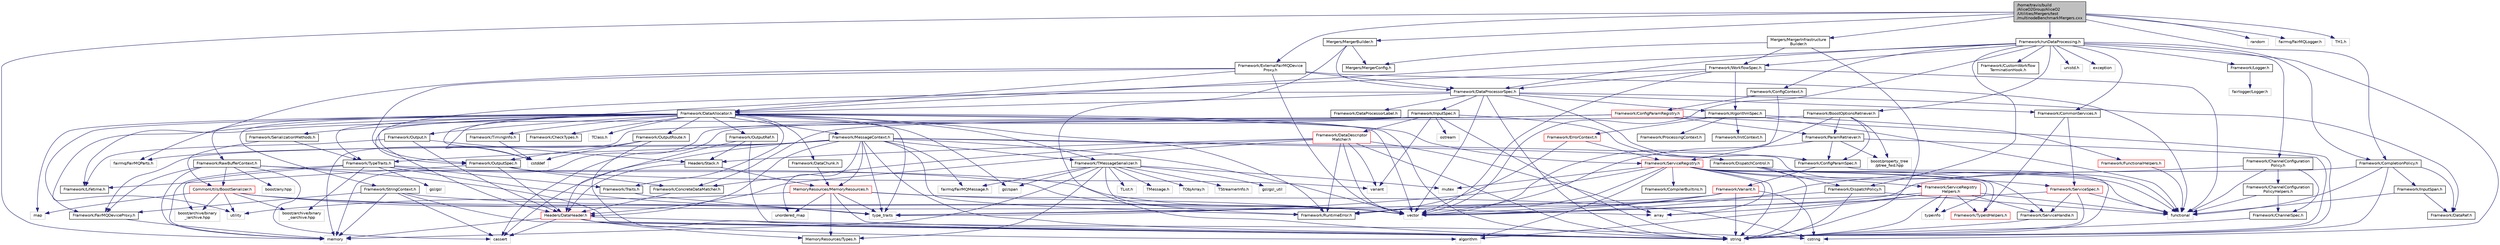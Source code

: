 digraph "/home/travis/build/AliceO2Group/AliceO2/Utilities/Mergers/test/multinodeBenchmarkMergers.cxx"
{
 // INTERACTIVE_SVG=YES
  bgcolor="transparent";
  edge [fontname="Helvetica",fontsize="10",labelfontname="Helvetica",labelfontsize="10"];
  node [fontname="Helvetica",fontsize="10",shape=record];
  Node0 [label="/home/travis/build\l/AliceO2Group/AliceO2\l/Utilities/Mergers/test\l/multinodeBenchmarkMergers.cxx",height=0.2,width=0.4,color="black", fillcolor="grey75", style="filled", fontcolor="black"];
  Node0 -> Node1 [color="midnightblue",fontsize="10",style="solid",fontname="Helvetica"];
  Node1 [label="Mergers/MergerBuilder.h",height=0.2,width=0.4,color="black",URL="$d4/df8/MergerBuilder_8h.html"];
  Node1 -> Node2 [color="midnightblue",fontsize="10",style="solid",fontname="Helvetica"];
  Node2 [label="Mergers/MergerConfig.h",height=0.2,width=0.4,color="black",URL="$d3/dce/MergerConfig_8h.html",tooltip="Definition of O2 MergerConfig, v0.1. "];
  Node1 -> Node3 [color="midnightblue",fontsize="10",style="solid",fontname="Helvetica"];
  Node3 [label="Framework/DataProcessorSpec.h",height=0.2,width=0.4,color="black",URL="$d0/df4/DataProcessorSpec_8h.html"];
  Node3 -> Node4 [color="midnightblue",fontsize="10",style="solid",fontname="Helvetica"];
  Node4 [label="Framework/AlgorithmSpec.h",height=0.2,width=0.4,color="black",URL="$d0/d14/AlgorithmSpec_8h.html"];
  Node4 -> Node5 [color="midnightblue",fontsize="10",style="solid",fontname="Helvetica"];
  Node5 [label="Framework/ProcessingContext.h",height=0.2,width=0.4,color="black",URL="$de/d6a/ProcessingContext_8h.html"];
  Node4 -> Node6 [color="midnightblue",fontsize="10",style="solid",fontname="Helvetica"];
  Node6 [label="Framework/ErrorContext.h",height=0.2,width=0.4,color="red",URL="$d7/dad/ErrorContext_8h.html"];
  Node6 -> Node95 [color="midnightblue",fontsize="10",style="solid",fontname="Helvetica"];
  Node95 [label="Framework/ServiceRegistry.h",height=0.2,width=0.4,color="red",URL="$d8/d17/ServiceRegistry_8h.html"];
  Node95 -> Node96 [color="midnightblue",fontsize="10",style="solid",fontname="Helvetica"];
  Node96 [label="Framework/ServiceHandle.h",height=0.2,width=0.4,color="black",URL="$d3/d28/ServiceHandle_8h.html"];
  Node96 -> Node54 [color="midnightblue",fontsize="10",style="solid",fontname="Helvetica"];
  Node54 [label="string",height=0.2,width=0.4,color="grey75"];
  Node95 -> Node97 [color="midnightblue",fontsize="10",style="solid",fontname="Helvetica"];
  Node97 [label="Framework/ServiceSpec.h",height=0.2,width=0.4,color="red",URL="$d4/d61/ServiceSpec_8h.html"];
  Node97 -> Node96 [color="midnightblue",fontsize="10",style="solid",fontname="Helvetica"];
  Node97 -> Node90 [color="midnightblue",fontsize="10",style="solid",fontname="Helvetica"];
  Node90 [label="functional",height=0.2,width=0.4,color="grey75"];
  Node97 -> Node54 [color="midnightblue",fontsize="10",style="solid",fontname="Helvetica"];
  Node97 -> Node27 [color="midnightblue",fontsize="10",style="solid",fontname="Helvetica"];
  Node27 [label="vector",height=0.2,width=0.4,color="grey75"];
  Node95 -> Node107 [color="midnightblue",fontsize="10",style="solid",fontname="Helvetica"];
  Node107 [label="Framework/ServiceRegistry\lHelpers.h",height=0.2,width=0.4,color="red",URL="$d0/d6d/ServiceRegistryHelpers_8h.html"];
  Node107 -> Node96 [color="midnightblue",fontsize="10",style="solid",fontname="Helvetica"];
  Node107 -> Node108 [color="midnightblue",fontsize="10",style="solid",fontname="Helvetica"];
  Node108 [label="Framework/TypeIdHelpers.h",height=0.2,width=0.4,color="red",URL="$d2/d9a/TypeIdHelpers_8h.html"];
  Node107 -> Node52 [color="midnightblue",fontsize="10",style="solid",fontname="Helvetica"];
  Node52 [label="algorithm",height=0.2,width=0.4,color="grey75"];
  Node107 -> Node34 [color="midnightblue",fontsize="10",style="solid",fontname="Helvetica"];
  Node34 [label="array",height=0.2,width=0.4,color="grey75"];
  Node107 -> Node90 [color="midnightblue",fontsize="10",style="solid",fontname="Helvetica"];
  Node107 -> Node54 [color="midnightblue",fontsize="10",style="solid",fontname="Helvetica"];
  Node107 -> Node26 [color="midnightblue",fontsize="10",style="solid",fontname="Helvetica"];
  Node26 [label="type_traits",height=0.2,width=0.4,color="grey75"];
  Node107 -> Node110 [color="midnightblue",fontsize="10",style="solid",fontname="Helvetica"];
  Node110 [label="typeinfo",height=0.2,width=0.4,color="grey75"];
  Node95 -> Node112 [color="midnightblue",fontsize="10",style="solid",fontname="Helvetica"];
  Node112 [label="Framework/CompilerBuiltins.h",height=0.2,width=0.4,color="black",URL="$d9/de8/CompilerBuiltins_8h.html"];
  Node95 -> Node108 [color="midnightblue",fontsize="10",style="solid",fontname="Helvetica"];
  Node95 -> Node13 [color="midnightblue",fontsize="10",style="solid",fontname="Helvetica"];
  Node13 [label="Framework/RuntimeError.h",height=0.2,width=0.4,color="black",URL="$d1/d76/RuntimeError_8h.html"];
  Node95 -> Node52 [color="midnightblue",fontsize="10",style="solid",fontname="Helvetica"];
  Node95 -> Node34 [color="midnightblue",fontsize="10",style="solid",fontname="Helvetica"];
  Node95 -> Node90 [color="midnightblue",fontsize="10",style="solid",fontname="Helvetica"];
  Node95 -> Node54 [color="midnightblue",fontsize="10",style="solid",fontname="Helvetica"];
  Node95 -> Node26 [color="midnightblue",fontsize="10",style="solid",fontname="Helvetica"];
  Node95 -> Node110 [color="midnightblue",fontsize="10",style="solid",fontname="Helvetica"];
  Node95 -> Node21 [color="midnightblue",fontsize="10",style="solid",fontname="Helvetica"];
  Node21 [label="mutex",height=0.2,width=0.4,color="grey75"];
  Node6 -> Node13 [color="midnightblue",fontsize="10",style="solid",fontname="Helvetica"];
  Node4 -> Node114 [color="midnightblue",fontsize="10",style="solid",fontname="Helvetica"];
  Node114 [label="Framework/InitContext.h",height=0.2,width=0.4,color="black",URL="$d4/d2b/InitContext_8h.html"];
  Node4 -> Node115 [color="midnightblue",fontsize="10",style="solid",fontname="Helvetica"];
  Node115 [label="Framework/FunctionalHelpers.h",height=0.2,width=0.4,color="red",URL="$de/d9b/FunctionalHelpers_8h.html"];
  Node115 -> Node90 [color="midnightblue",fontsize="10",style="solid",fontname="Helvetica"];
  Node4 -> Node90 [color="midnightblue",fontsize="10",style="solid",fontname="Helvetica"];
  Node3 -> Node78 [color="midnightblue",fontsize="10",style="solid",fontname="Helvetica"];
  Node78 [label="Framework/ConfigParamSpec.h",height=0.2,width=0.4,color="black",URL="$d0/d1c/ConfigParamSpec_8h.html"];
  Node78 -> Node79 [color="midnightblue",fontsize="10",style="solid",fontname="Helvetica"];
  Node79 [label="Framework/Variant.h",height=0.2,width=0.4,color="red",URL="$de/d56/Variant_8h.html"];
  Node79 -> Node13 [color="midnightblue",fontsize="10",style="solid",fontname="Helvetica"];
  Node79 -> Node26 [color="midnightblue",fontsize="10",style="solid",fontname="Helvetica"];
  Node79 -> Node51 [color="midnightblue",fontsize="10",style="solid",fontname="Helvetica"];
  Node51 [label="cstring",height=0.2,width=0.4,color="grey75"];
  Node79 -> Node27 [color="midnightblue",fontsize="10",style="solid",fontname="Helvetica"];
  Node79 -> Node54 [color="midnightblue",fontsize="10",style="solid",fontname="Helvetica"];
  Node78 -> Node54 [color="midnightblue",fontsize="10",style="solid",fontname="Helvetica"];
  Node3 -> Node117 [color="midnightblue",fontsize="10",style="solid",fontname="Helvetica"];
  Node117 [label="Framework/DataProcessorLabel.h",height=0.2,width=0.4,color="black",URL="$d1/df2/DataProcessorLabel_8h.html"];
  Node3 -> Node8 [color="midnightblue",fontsize="10",style="solid",fontname="Helvetica"];
  Node8 [label="Framework/DataRef.h",height=0.2,width=0.4,color="black",URL="$d5/dfb/DataRef_8h.html"];
  Node3 -> Node118 [color="midnightblue",fontsize="10",style="solid",fontname="Helvetica"];
  Node118 [label="Framework/DataAllocator.h",height=0.2,width=0.4,color="black",URL="$d1/d28/DataAllocator_8h.html"];
  Node118 -> Node119 [color="midnightblue",fontsize="10",style="solid",fontname="Helvetica"];
  Node119 [label="Framework/MessageContext.h",height=0.2,width=0.4,color="black",URL="$dc/dc4/MessageContext_8h.html"];
  Node119 -> Node120 [color="midnightblue",fontsize="10",style="solid",fontname="Helvetica"];
  Node120 [label="Framework/DispatchControl.h",height=0.2,width=0.4,color="black",URL="$dd/dda/DispatchControl_8h.html"];
  Node120 -> Node121 [color="midnightblue",fontsize="10",style="solid",fontname="Helvetica"];
  Node121 [label="Framework/DispatchPolicy.h",height=0.2,width=0.4,color="black",URL="$da/de6/DispatchPolicy_8h.html"];
  Node121 -> Node90 [color="midnightblue",fontsize="10",style="solid",fontname="Helvetica"];
  Node121 -> Node54 [color="midnightblue",fontsize="10",style="solid",fontname="Helvetica"];
  Node121 -> Node27 [color="midnightblue",fontsize="10",style="solid",fontname="Helvetica"];
  Node120 -> Node90 [color="midnightblue",fontsize="10",style="solid",fontname="Helvetica"];
  Node120 -> Node54 [color="midnightblue",fontsize="10",style="solid",fontname="Helvetica"];
  Node119 -> Node122 [color="midnightblue",fontsize="10",style="solid",fontname="Helvetica"];
  Node122 [label="Framework/FairMQDeviceProxy.h",height=0.2,width=0.4,color="black",URL="$d8/d71/FairMQDeviceProxy_8h.html"];
  Node122 -> Node20 [color="midnightblue",fontsize="10",style="solid",fontname="Helvetica"];
  Node20 [label="memory",height=0.2,width=0.4,color="grey75"];
  Node119 -> Node13 [color="midnightblue",fontsize="10",style="solid",fontname="Helvetica"];
  Node119 -> Node11 [color="midnightblue",fontsize="10",style="solid",fontname="Helvetica"];
  Node11 [label="Framework/TMessageSerializer.h",height=0.2,width=0.4,color="black",URL="$d8/d3c/TMessageSerializer_8h.html"];
  Node11 -> Node12 [color="midnightblue",fontsize="10",style="solid",fontname="Helvetica"];
  Node12 [label="fairmq/FairMQMessage.h",height=0.2,width=0.4,color="grey75"];
  Node11 -> Node13 [color="midnightblue",fontsize="10",style="solid",fontname="Helvetica"];
  Node11 -> Node14 [color="midnightblue",fontsize="10",style="solid",fontname="Helvetica"];
  Node14 [label="TList.h",height=0.2,width=0.4,color="grey75"];
  Node11 -> Node15 [color="midnightblue",fontsize="10",style="solid",fontname="Helvetica"];
  Node15 [label="TMessage.h",height=0.2,width=0.4,color="grey75"];
  Node11 -> Node16 [color="midnightblue",fontsize="10",style="solid",fontname="Helvetica"];
  Node16 [label="TObjArray.h",height=0.2,width=0.4,color="grey75"];
  Node11 -> Node17 [color="midnightblue",fontsize="10",style="solid",fontname="Helvetica"];
  Node17 [label="TStreamerInfo.h",height=0.2,width=0.4,color="grey75"];
  Node11 -> Node18 [color="midnightblue",fontsize="10",style="solid",fontname="Helvetica"];
  Node18 [label="gsl/gsl_util",height=0.2,width=0.4,color="grey75"];
  Node11 -> Node19 [color="midnightblue",fontsize="10",style="solid",fontname="Helvetica"];
  Node19 [label="gsl/span",height=0.2,width=0.4,color="grey75"];
  Node11 -> Node20 [color="midnightblue",fontsize="10",style="solid",fontname="Helvetica"];
  Node11 -> Node21 [color="midnightblue",fontsize="10",style="solid",fontname="Helvetica"];
  Node11 -> Node22 [color="midnightblue",fontsize="10",style="solid",fontname="Helvetica"];
  Node22 [label="MemoryResources/Types.h",height=0.2,width=0.4,color="black",URL="$d7/df8/Types_8h.html"];
  Node119 -> Node25 [color="midnightblue",fontsize="10",style="solid",fontname="Helvetica"];
  Node25 [label="Framework/TypeTraits.h",height=0.2,width=0.4,color="black",URL="$d0/d95/TypeTraits_8h.html"];
  Node25 -> Node26 [color="midnightblue",fontsize="10",style="solid",fontname="Helvetica"];
  Node25 -> Node27 [color="midnightblue",fontsize="10",style="solid",fontname="Helvetica"];
  Node25 -> Node20 [color="midnightblue",fontsize="10",style="solid",fontname="Helvetica"];
  Node25 -> Node28 [color="midnightblue",fontsize="10",style="solid",fontname="Helvetica"];
  Node28 [label="Framework/Traits.h",height=0.2,width=0.4,color="black",URL="$db/d31/Traits_8h.html"];
  Node28 -> Node26 [color="midnightblue",fontsize="10",style="solid",fontname="Helvetica"];
  Node25 -> Node29 [color="midnightblue",fontsize="10",style="solid",fontname="Helvetica"];
  Node29 [label="boost/archive/binary\l_iarchive.hpp",height=0.2,width=0.4,color="grey75"];
  Node25 -> Node30 [color="midnightblue",fontsize="10",style="solid",fontname="Helvetica"];
  Node30 [label="boost/archive/binary\l_oarchive.hpp",height=0.2,width=0.4,color="grey75"];
  Node25 -> Node31 [color="midnightblue",fontsize="10",style="solid",fontname="Helvetica"];
  Node31 [label="gsl/gsl",height=0.2,width=0.4,color="grey75"];
  Node119 -> Node48 [color="midnightblue",fontsize="10",style="solid",fontname="Helvetica"];
  Node48 [label="Headers/DataHeader.h",height=0.2,width=0.4,color="red",URL="$dc/dcd/DataHeader_8h.html"];
  Node48 -> Node20 [color="midnightblue",fontsize="10",style="solid",fontname="Helvetica"];
  Node48 -> Node50 [color="midnightblue",fontsize="10",style="solid",fontname="Helvetica"];
  Node50 [label="cassert",height=0.2,width=0.4,color="grey75"];
  Node48 -> Node51 [color="midnightblue",fontsize="10",style="solid",fontname="Helvetica"];
  Node48 -> Node52 [color="midnightblue",fontsize="10",style="solid",fontname="Helvetica"];
  Node48 -> Node54 [color="midnightblue",fontsize="10",style="solid",fontname="Helvetica"];
  Node48 -> Node22 [color="midnightblue",fontsize="10",style="solid",fontname="Helvetica"];
  Node119 -> Node66 [color="midnightblue",fontsize="10",style="solid",fontname="Helvetica"];
  Node66 [label="MemoryResources/MemoryResources.h",height=0.2,width=0.4,color="red",URL="$dc/d03/MemoryResources_8h.html"];
  Node66 -> Node51 [color="midnightblue",fontsize="10",style="solid",fontname="Helvetica"];
  Node66 -> Node54 [color="midnightblue",fontsize="10",style="solid",fontname="Helvetica"];
  Node66 -> Node26 [color="midnightblue",fontsize="10",style="solid",fontname="Helvetica"];
  Node66 -> Node33 [color="midnightblue",fontsize="10",style="solid",fontname="Helvetica"];
  Node33 [label="utility",height=0.2,width=0.4,color="grey75"];
  Node66 -> Node27 [color="midnightblue",fontsize="10",style="solid",fontname="Helvetica"];
  Node66 -> Node71 [color="midnightblue",fontsize="10",style="solid",fontname="Helvetica"];
  Node71 [label="unordered_map",height=0.2,width=0.4,color="grey75"];
  Node66 -> Node22 [color="midnightblue",fontsize="10",style="solid",fontname="Helvetica"];
  Node119 -> Node12 [color="midnightblue",fontsize="10",style="solid",fontname="Helvetica"];
  Node119 -> Node123 [color="midnightblue",fontsize="10",style="solid",fontname="Helvetica"];
  Node123 [label="fairmq/FairMQParts.h",height=0.2,width=0.4,color="grey75"];
  Node119 -> Node50 [color="midnightblue",fontsize="10",style="solid",fontname="Helvetica"];
  Node119 -> Node90 [color="midnightblue",fontsize="10",style="solid",fontname="Helvetica"];
  Node119 -> Node54 [color="midnightblue",fontsize="10",style="solid",fontname="Helvetica"];
  Node119 -> Node26 [color="midnightblue",fontsize="10",style="solid",fontname="Helvetica"];
  Node119 -> Node71 [color="midnightblue",fontsize="10",style="solid",fontname="Helvetica"];
  Node119 -> Node27 [color="midnightblue",fontsize="10",style="solid",fontname="Helvetica"];
  Node118 -> Node124 [color="midnightblue",fontsize="10",style="solid",fontname="Helvetica"];
  Node124 [label="Framework/StringContext.h",height=0.2,width=0.4,color="black",URL="$dd/df6/StringContext_8h.html"];
  Node124 -> Node122 [color="midnightblue",fontsize="10",style="solid",fontname="Helvetica"];
  Node124 -> Node27 [color="midnightblue",fontsize="10",style="solid",fontname="Helvetica"];
  Node124 -> Node50 [color="midnightblue",fontsize="10",style="solid",fontname="Helvetica"];
  Node124 -> Node54 [color="midnightblue",fontsize="10",style="solid",fontname="Helvetica"];
  Node124 -> Node20 [color="midnightblue",fontsize="10",style="solid",fontname="Helvetica"];
  Node118 -> Node125 [color="midnightblue",fontsize="10",style="solid",fontname="Helvetica"];
  Node125 [label="Framework/RawBufferContext.h",height=0.2,width=0.4,color="black",URL="$d8/d25/RawBufferContext_8h.html",tooltip=" "];
  Node125 -> Node122 [color="midnightblue",fontsize="10",style="solid",fontname="Helvetica"];
  Node125 -> Node32 [color="midnightblue",fontsize="10",style="solid",fontname="Helvetica"];
  Node32 [label="CommonUtils/BoostSerializer.h",height=0.2,width=0.4,color="red",URL="$d7/d91/BoostSerializer_8h.html",tooltip="Templatised boost serializer/deserializer for containers and base types. "];
  Node32 -> Node33 [color="midnightblue",fontsize="10",style="solid",fontname="Helvetica"];
  Node32 -> Node26 [color="midnightblue",fontsize="10",style="solid",fontname="Helvetica"];
  Node32 -> Node34 [color="midnightblue",fontsize="10",style="solid",fontname="Helvetica"];
  Node32 -> Node27 [color="midnightblue",fontsize="10",style="solid",fontname="Helvetica"];
  Node32 -> Node36 [color="midnightblue",fontsize="10",style="solid",fontname="Helvetica"];
  Node36 [label="map",height=0.2,width=0.4,color="grey75"];
  Node32 -> Node29 [color="midnightblue",fontsize="10",style="solid",fontname="Helvetica"];
  Node32 -> Node30 [color="midnightblue",fontsize="10",style="solid",fontname="Helvetica"];
  Node125 -> Node27 [color="midnightblue",fontsize="10",style="solid",fontname="Helvetica"];
  Node125 -> Node50 [color="midnightblue",fontsize="10",style="solid",fontname="Helvetica"];
  Node125 -> Node54 [color="midnightblue",fontsize="10",style="solid",fontname="Helvetica"];
  Node125 -> Node20 [color="midnightblue",fontsize="10",style="solid",fontname="Helvetica"];
  Node125 -> Node126 [color="midnightblue",fontsize="10",style="solid",fontname="Helvetica"];
  Node126 [label="boost/any.hpp",height=0.2,width=0.4,color="grey75"];
  Node118 -> Node84 [color="midnightblue",fontsize="10",style="solid",fontname="Helvetica"];
  Node84 [label="Framework/Output.h",height=0.2,width=0.4,color="black",URL="$d3/ddf/Output_8h.html"];
  Node84 -> Node48 [color="midnightblue",fontsize="10",style="solid",fontname="Helvetica"];
  Node84 -> Node57 [color="midnightblue",fontsize="10",style="solid",fontname="Helvetica"];
  Node57 [label="Framework/Lifetime.h",height=0.2,width=0.4,color="black",URL="$dc/dca/Lifetime_8h.html"];
  Node84 -> Node65 [color="midnightblue",fontsize="10",style="solid",fontname="Helvetica"];
  Node65 [label="Headers/Stack.h",height=0.2,width=0.4,color="black",URL="$d4/d00/Headers_2include_2Headers_2Stack_8h.html"];
  Node65 -> Node66 [color="midnightblue",fontsize="10",style="solid",fontname="Helvetica"];
  Node65 -> Node48 [color="midnightblue",fontsize="10",style="solid",fontname="Helvetica"];
  Node118 -> Node127 [color="midnightblue",fontsize="10",style="solid",fontname="Helvetica"];
  Node127 [label="Framework/OutputRef.h",height=0.2,width=0.4,color="black",URL="$d6/d5a/OutputRef_8h.html"];
  Node127 -> Node48 [color="midnightblue",fontsize="10",style="solid",fontname="Helvetica"];
  Node127 -> Node65 [color="midnightblue",fontsize="10",style="solid",fontname="Helvetica"];
  Node127 -> Node54 [color="midnightblue",fontsize="10",style="solid",fontname="Helvetica"];
  Node118 -> Node128 [color="midnightblue",fontsize="10",style="solid",fontname="Helvetica"];
  Node128 [label="Framework/OutputRoute.h",height=0.2,width=0.4,color="black",URL="$d6/df4/OutputRoute_8h.html"];
  Node128 -> Node47 [color="midnightblue",fontsize="10",style="solid",fontname="Helvetica"];
  Node47 [label="Framework/OutputSpec.h",height=0.2,width=0.4,color="black",URL="$db/d2d/OutputSpec_8h.html"];
  Node47 -> Node48 [color="midnightblue",fontsize="10",style="solid",fontname="Helvetica"];
  Node47 -> Node57 [color="midnightblue",fontsize="10",style="solid",fontname="Helvetica"];
  Node47 -> Node58 [color="midnightblue",fontsize="10",style="solid",fontname="Helvetica"];
  Node58 [label="Framework/ConcreteDataMatcher.h",height=0.2,width=0.4,color="black",URL="$d0/d1b/ConcreteDataMatcher_8h.html"];
  Node58 -> Node48 [color="midnightblue",fontsize="10",style="solid",fontname="Helvetica"];
  Node47 -> Node59 [color="midnightblue",fontsize="10",style="solid",fontname="Helvetica"];
  Node59 [label="variant",height=0.2,width=0.4,color="grey75"];
  Node128 -> Node91 [color="midnightblue",fontsize="10",style="solid",fontname="Helvetica"];
  Node91 [label="cstddef",height=0.2,width=0.4,color="grey75"];
  Node128 -> Node54 [color="midnightblue",fontsize="10",style="solid",fontname="Helvetica"];
  Node118 -> Node129 [color="midnightblue",fontsize="10",style="solid",fontname="Helvetica"];
  Node129 [label="Framework/DataChunk.h",height=0.2,width=0.4,color="black",URL="$d7/d31/DataChunk_8h.html"];
  Node129 -> Node66 [color="midnightblue",fontsize="10",style="solid",fontname="Helvetica"];
  Node118 -> Node122 [color="midnightblue",fontsize="10",style="solid",fontname="Helvetica"];
  Node118 -> Node130 [color="midnightblue",fontsize="10",style="solid",fontname="Helvetica"];
  Node130 [label="Framework/TimingInfo.h",height=0.2,width=0.4,color="black",URL="$da/d2b/TimingInfo_8h.html"];
  Node130 -> Node91 [color="midnightblue",fontsize="10",style="solid",fontname="Helvetica"];
  Node118 -> Node11 [color="midnightblue",fontsize="10",style="solid",fontname="Helvetica"];
  Node118 -> Node25 [color="midnightblue",fontsize="10",style="solid",fontname="Helvetica"];
  Node118 -> Node28 [color="midnightblue",fontsize="10",style="solid",fontname="Helvetica"];
  Node118 -> Node24 [color="midnightblue",fontsize="10",style="solid",fontname="Helvetica"];
  Node24 [label="Framework/SerializationMethods.h",height=0.2,width=0.4,color="black",URL="$d1/d53/SerializationMethods_8h.html",tooltip="Type wrappers for enfording a specific serialization method. "];
  Node24 -> Node25 [color="midnightblue",fontsize="10",style="solid",fontname="Helvetica"];
  Node24 -> Node32 [color="midnightblue",fontsize="10",style="solid",fontname="Helvetica"];
  Node118 -> Node86 [color="midnightblue",fontsize="10",style="solid",fontname="Helvetica"];
  Node86 [label="Framework/CheckTypes.h",height=0.2,width=0.4,color="black",URL="$d1/d00/CheckTypes_8h.html"];
  Node118 -> Node95 [color="midnightblue",fontsize="10",style="solid",fontname="Helvetica"];
  Node118 -> Node13 [color="midnightblue",fontsize="10",style="solid",fontname="Helvetica"];
  Node118 -> Node48 [color="midnightblue",fontsize="10",style="solid",fontname="Helvetica"];
  Node118 -> Node23 [color="midnightblue",fontsize="10",style="solid",fontname="Helvetica"];
  Node23 [label="TClass.h",height=0.2,width=0.4,color="grey75"];
  Node118 -> Node19 [color="midnightblue",fontsize="10",style="solid",fontname="Helvetica"];
  Node118 -> Node27 [color="midnightblue",fontsize="10",style="solid",fontname="Helvetica"];
  Node118 -> Node36 [color="midnightblue",fontsize="10",style="solid",fontname="Helvetica"];
  Node118 -> Node54 [color="midnightblue",fontsize="10",style="solid",fontname="Helvetica"];
  Node118 -> Node33 [color="midnightblue",fontsize="10",style="solid",fontname="Helvetica"];
  Node118 -> Node26 [color="midnightblue",fontsize="10",style="solid",fontname="Helvetica"];
  Node118 -> Node91 [color="midnightblue",fontsize="10",style="solid",fontname="Helvetica"];
  Node3 -> Node60 [color="midnightblue",fontsize="10",style="solid",fontname="Helvetica"];
  Node60 [label="Framework/InputSpec.h",height=0.2,width=0.4,color="black",URL="$d5/d3f/InputSpec_8h.html"];
  Node60 -> Node57 [color="midnightblue",fontsize="10",style="solid",fontname="Helvetica"];
  Node60 -> Node58 [color="midnightblue",fontsize="10",style="solid",fontname="Helvetica"];
  Node60 -> Node61 [color="midnightblue",fontsize="10",style="solid",fontname="Helvetica"];
  Node61 [label="Framework/DataDescriptor\lMatcher.h",height=0.2,width=0.4,color="red",URL="$d3/da3/DataDescriptorMatcher_8h.html"];
  Node61 -> Node58 [color="midnightblue",fontsize="10",style="solid",fontname="Helvetica"];
  Node61 -> Node13 [color="midnightblue",fontsize="10",style="solid",fontname="Helvetica"];
  Node61 -> Node48 [color="midnightblue",fontsize="10",style="solid",fontname="Helvetica"];
  Node61 -> Node65 [color="midnightblue",fontsize="10",style="solid",fontname="Helvetica"];
  Node61 -> Node34 [color="midnightblue",fontsize="10",style="solid",fontname="Helvetica"];
  Node61 -> Node54 [color="midnightblue",fontsize="10",style="solid",fontname="Helvetica"];
  Node61 -> Node59 [color="midnightblue",fontsize="10",style="solid",fontname="Helvetica"];
  Node61 -> Node27 [color="midnightblue",fontsize="10",style="solid",fontname="Helvetica"];
  Node60 -> Node78 [color="midnightblue",fontsize="10",style="solid",fontname="Helvetica"];
  Node60 -> Node54 [color="midnightblue",fontsize="10",style="solid",fontname="Helvetica"];
  Node60 -> Node83 [color="midnightblue",fontsize="10",style="solid",fontname="Helvetica"];
  Node83 [label="ostream",height=0.2,width=0.4,color="grey75"];
  Node60 -> Node59 [color="midnightblue",fontsize="10",style="solid",fontname="Helvetica"];
  Node3 -> Node47 [color="midnightblue",fontsize="10",style="solid",fontname="Helvetica"];
  Node3 -> Node131 [color="midnightblue",fontsize="10",style="solid",fontname="Helvetica"];
  Node131 [label="Framework/CommonServices.h",height=0.2,width=0.4,color="black",URL="$d8/d02/CommonServices_8h.html"];
  Node131 -> Node97 [color="midnightblue",fontsize="10",style="solid",fontname="Helvetica"];
  Node131 -> Node108 [color="midnightblue",fontsize="10",style="solid",fontname="Helvetica"];
  Node3 -> Node54 [color="midnightblue",fontsize="10",style="solid",fontname="Helvetica"];
  Node3 -> Node27 [color="midnightblue",fontsize="10",style="solid",fontname="Helvetica"];
  Node1 -> Node54 [color="midnightblue",fontsize="10",style="solid",fontname="Helvetica"];
  Node0 -> Node132 [color="midnightblue",fontsize="10",style="solid",fontname="Helvetica"];
  Node132 [label="Framework/CompletionPolicy.h",height=0.2,width=0.4,color="black",URL="$df/dd6/CompletionPolicy_8h.html"];
  Node132 -> Node8 [color="midnightblue",fontsize="10",style="solid",fontname="Helvetica"];
  Node132 -> Node92 [color="midnightblue",fontsize="10",style="solid",fontname="Helvetica"];
  Node92 [label="Framework/InputSpan.h",height=0.2,width=0.4,color="black",URL="$da/d0f/InputSpan_8h.html"];
  Node92 -> Node8 [color="midnightblue",fontsize="10",style="solid",fontname="Helvetica"];
  Node92 -> Node90 [color="midnightblue",fontsize="10",style="solid",fontname="Helvetica"];
  Node132 -> Node90 [color="midnightblue",fontsize="10",style="solid",fontname="Helvetica"];
  Node132 -> Node54 [color="midnightblue",fontsize="10",style="solid",fontname="Helvetica"];
  Node132 -> Node27 [color="midnightblue",fontsize="10",style="solid",fontname="Helvetica"];
  Node0 -> Node20 [color="midnightblue",fontsize="10",style="solid",fontname="Helvetica"];
  Node0 -> Node133 [color="midnightblue",fontsize="10",style="solid",fontname="Helvetica"];
  Node133 [label="random",height=0.2,width=0.4,color="grey75"];
  Node0 -> Node134 [color="midnightblue",fontsize="10",style="solid",fontname="Helvetica"];
  Node134 [label="Framework/runDataProcessing.h",height=0.2,width=0.4,color="black",URL="$db/dd0/runDataProcessing_8h.html"];
  Node134 -> Node135 [color="midnightblue",fontsize="10",style="solid",fontname="Helvetica"];
  Node135 [label="Framework/ChannelConfiguration\lPolicy.h",height=0.2,width=0.4,color="black",URL="$dd/d0f/ChannelConfigurationPolicy_8h.html"];
  Node135 -> Node136 [color="midnightblue",fontsize="10",style="solid",fontname="Helvetica"];
  Node136 [label="Framework/ChannelConfiguration\lPolicyHelpers.h",height=0.2,width=0.4,color="black",URL="$d6/d05/ChannelConfigurationPolicyHelpers_8h.html"];
  Node136 -> Node137 [color="midnightblue",fontsize="10",style="solid",fontname="Helvetica"];
  Node137 [label="Framework/ChannelSpec.h",height=0.2,width=0.4,color="black",URL="$d6/d72/ChannelSpec_8h.html"];
  Node137 -> Node54 [color="midnightblue",fontsize="10",style="solid",fontname="Helvetica"];
  Node136 -> Node90 [color="midnightblue",fontsize="10",style="solid",fontname="Helvetica"];
  Node135 -> Node137 [color="midnightblue",fontsize="10",style="solid",fontname="Helvetica"];
  Node135 -> Node27 [color="midnightblue",fontsize="10",style="solid",fontname="Helvetica"];
  Node135 -> Node90 [color="midnightblue",fontsize="10",style="solid",fontname="Helvetica"];
  Node134 -> Node132 [color="midnightblue",fontsize="10",style="solid",fontname="Helvetica"];
  Node134 -> Node121 [color="midnightblue",fontsize="10",style="solid",fontname="Helvetica"];
  Node134 -> Node3 [color="midnightblue",fontsize="10",style="solid",fontname="Helvetica"];
  Node134 -> Node118 [color="midnightblue",fontsize="10",style="solid",fontname="Helvetica"];
  Node134 -> Node138 [color="midnightblue",fontsize="10",style="solid",fontname="Helvetica"];
  Node138 [label="Framework/WorkflowSpec.h",height=0.2,width=0.4,color="black",URL="$df/da1/WorkflowSpec_8h.html"];
  Node138 -> Node3 [color="midnightblue",fontsize="10",style="solid",fontname="Helvetica"];
  Node138 -> Node4 [color="midnightblue",fontsize="10",style="solid",fontname="Helvetica"];
  Node138 -> Node27 [color="midnightblue",fontsize="10",style="solid",fontname="Helvetica"];
  Node138 -> Node90 [color="midnightblue",fontsize="10",style="solid",fontname="Helvetica"];
  Node138 -> Node91 [color="midnightblue",fontsize="10",style="solid",fontname="Helvetica"];
  Node134 -> Node139 [color="midnightblue",fontsize="10",style="solid",fontname="Helvetica"];
  Node139 [label="Framework/ConfigContext.h",height=0.2,width=0.4,color="black",URL="$d7/d2e/ConfigContext_8h.html"];
  Node139 -> Node140 [color="midnightblue",fontsize="10",style="solid",fontname="Helvetica"];
  Node140 [label="Framework/ConfigParamRegistry.h",height=0.2,width=0.4,color="red",URL="$de/dc6/ConfigParamRegistry_8h.html"];
  Node140 -> Node141 [color="midnightblue",fontsize="10",style="solid",fontname="Helvetica"];
  Node141 [label="Framework/ParamRetriever.h",height=0.2,width=0.4,color="black",URL="$df/d72/ParamRetriever_8h.html"];
  Node141 -> Node78 [color="midnightblue",fontsize="10",style="solid",fontname="Helvetica"];
  Node141 -> Node142 [color="midnightblue",fontsize="10",style="solid",fontname="Helvetica"];
  Node142 [label="boost/property_tree\l/ptree_fwd.hpp",height=0.2,width=0.4,color="grey75"];
  Node141 -> Node54 [color="midnightblue",fontsize="10",style="solid",fontname="Helvetica"];
  Node141 -> Node27 [color="midnightblue",fontsize="10",style="solid",fontname="Helvetica"];
  Node140 -> Node20 [color="midnightblue",fontsize="10",style="solid",fontname="Helvetica"];
  Node140 -> Node54 [color="midnightblue",fontsize="10",style="solid",fontname="Helvetica"];
  Node140 -> Node50 [color="midnightblue",fontsize="10",style="solid",fontname="Helvetica"];
  Node139 -> Node95 [color="midnightblue",fontsize="10",style="solid",fontname="Helvetica"];
  Node134 -> Node144 [color="midnightblue",fontsize="10",style="solid",fontname="Helvetica"];
  Node144 [label="Framework/BoostOptionsRetriever.h",height=0.2,width=0.4,color="black",URL="$d3/d7e/BoostOptionsRetriever_8h.html"];
  Node144 -> Node78 [color="midnightblue",fontsize="10",style="solid",fontname="Helvetica"];
  Node144 -> Node141 [color="midnightblue",fontsize="10",style="solid",fontname="Helvetica"];
  Node144 -> Node142 [color="midnightblue",fontsize="10",style="solid",fontname="Helvetica"];
  Node144 -> Node20 [color="midnightblue",fontsize="10",style="solid",fontname="Helvetica"];
  Node144 -> Node27 [color="midnightblue",fontsize="10",style="solid",fontname="Helvetica"];
  Node134 -> Node145 [color="midnightblue",fontsize="10",style="solid",fontname="Helvetica"];
  Node145 [label="Framework/CustomWorkflow\lTerminationHook.h",height=0.2,width=0.4,color="black",URL="$da/def/CustomWorkflowTerminationHook_8h.html"];
  Node134 -> Node131 [color="midnightblue",fontsize="10",style="solid",fontname="Helvetica"];
  Node134 -> Node146 [color="midnightblue",fontsize="10",style="solid",fontname="Helvetica"];
  Node146 [label="Framework/Logger.h",height=0.2,width=0.4,color="black",URL="$dd/da4/Logger_8h.html"];
  Node146 -> Node147 [color="midnightblue",fontsize="10",style="solid",fontname="Helvetica"];
  Node147 [label="fairlogger/Logger.h",height=0.2,width=0.4,color="grey75"];
  Node134 -> Node104 [color="midnightblue",fontsize="10",style="solid",fontname="Helvetica"];
  Node104 [label="unistd.h",height=0.2,width=0.4,color="grey75"];
  Node134 -> Node27 [color="midnightblue",fontsize="10",style="solid",fontname="Helvetica"];
  Node134 -> Node51 [color="midnightblue",fontsize="10",style="solid",fontname="Helvetica"];
  Node134 -> Node148 [color="midnightblue",fontsize="10",style="solid",fontname="Helvetica"];
  Node148 [label="exception",height=0.2,width=0.4,color="grey75"];
  Node0 -> Node149 [color="midnightblue",fontsize="10",style="solid",fontname="Helvetica"];
  Node149 [label="Framework/ExternalFairMQDevice\lProxy.h",height=0.2,width=0.4,color="black",URL="$d6/d03/ExternalFairMQDeviceProxy_8h.html"];
  Node149 -> Node3 [color="midnightblue",fontsize="10",style="solid",fontname="Helvetica"];
  Node149 -> Node47 [color="midnightblue",fontsize="10",style="solid",fontname="Helvetica"];
  Node149 -> Node118 [color="midnightblue",fontsize="10",style="solid",fontname="Helvetica"];
  Node149 -> Node123 [color="midnightblue",fontsize="10",style="solid",fontname="Helvetica"];
  Node149 -> Node27 [color="midnightblue",fontsize="10",style="solid",fontname="Helvetica"];
  Node149 -> Node90 [color="midnightblue",fontsize="10",style="solid",fontname="Helvetica"];
  Node0 -> Node150 [color="midnightblue",fontsize="10",style="solid",fontname="Helvetica"];
  Node150 [label="fairmq/FairMQLogger.h",height=0.2,width=0.4,color="grey75"];
  Node0 -> Node151 [color="midnightblue",fontsize="10",style="solid",fontname="Helvetica"];
  Node151 [label="TH1.h",height=0.2,width=0.4,color="grey75"];
  Node0 -> Node152 [color="midnightblue",fontsize="10",style="solid",fontname="Helvetica"];
  Node152 [label="Mergers/MergerInfrastructure\lBuilder.h",height=0.2,width=0.4,color="black",URL="$da/d43/MergerInfrastructureBuilder_8h.html",tooltip="Definition of O2 MergerInfrastructureBuilder, v0.1. "];
  Node152 -> Node2 [color="midnightblue",fontsize="10",style="solid",fontname="Helvetica"];
  Node152 -> Node138 [color="midnightblue",fontsize="10",style="solid",fontname="Helvetica"];
  Node152 -> Node54 [color="midnightblue",fontsize="10",style="solid",fontname="Helvetica"];
}
